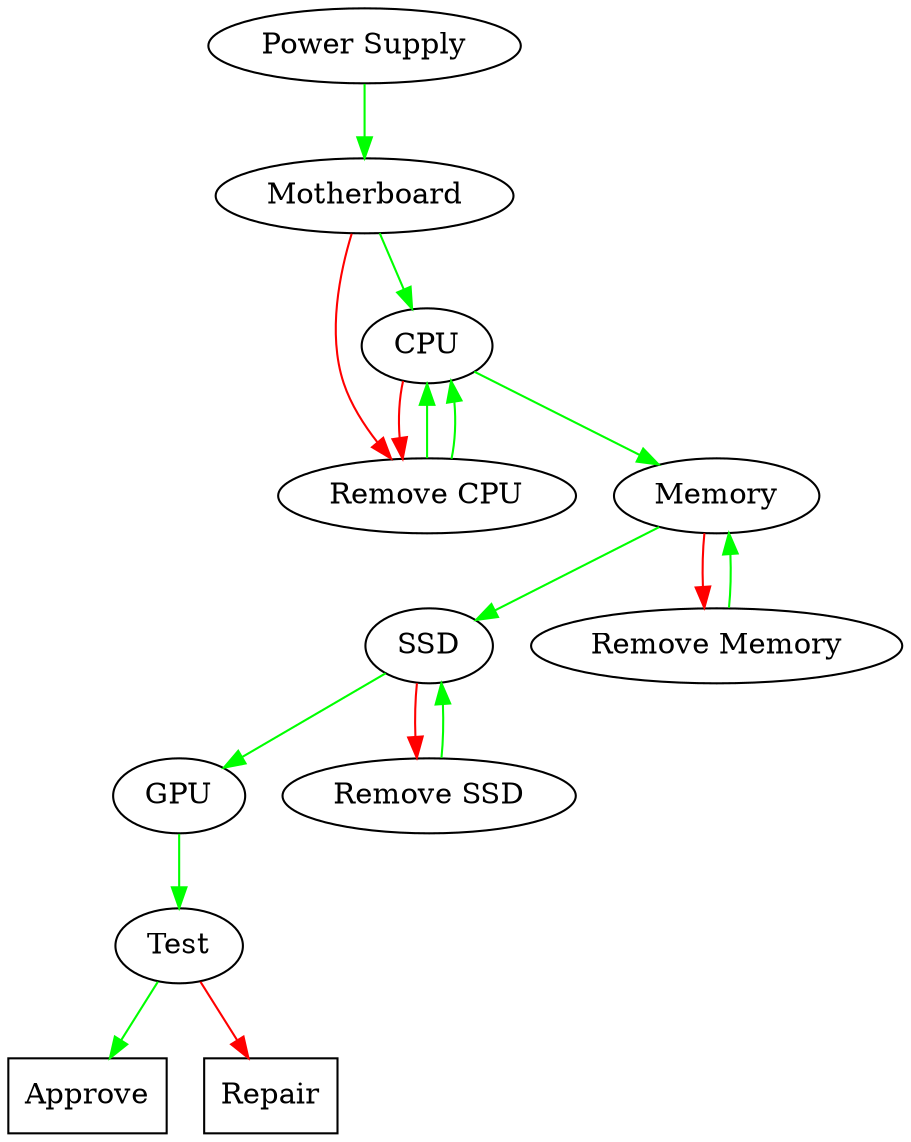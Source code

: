 digraph task {
"Power Supply"->"Motherboard" [color=green];
"Motherboard"->"CPU" [color=green];
"Motherboard"->"Remove CPU" [color=red];
"Remove CPU"->"CPU" [color=green];
"CPU"->"Memory" [color=green];
"CPU"->"Remove CPU" [color=red];
"Remove CPU"->"CPU" [color=green];
"Memory"->"SSD" [color=green];
"Memory"->"Remove Memory" [color=red];
"Remove Memory"->"Memory" [color=green];
"SSD"->"GPU" [color=green];
"SSD"->"Remove SSD" [color=red];
"Remove SSD"->"SSD" [color=green];
"GPU"->"Test" [color=green];
"Test"->"Approve" [color=green];
"Test"->"Repair" [color=red];
"Repair" [shape=box];
"Approve" [shape=box];
}